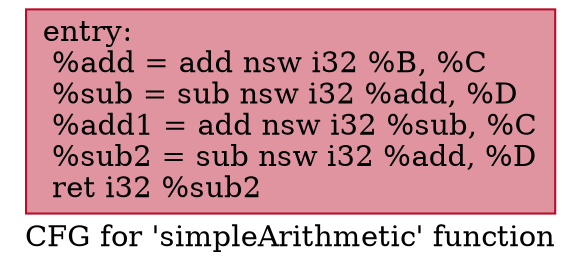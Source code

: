 digraph "CFG for 'simpleArithmetic' function" {
	label="CFG for 'simpleArithmetic' function";

	Node0x1225560 [shape=record,color="#b70d28ff", style=filled, fillcolor="#b70d2870",label="{entry:\l  %add = add nsw i32 %B, %C\l  %sub = sub nsw i32 %add, %D\l  %add1 = add nsw i32 %sub, %C\l  %sub2 = sub nsw i32 %add, %D\l  ret i32 %sub2\l}"];
}
